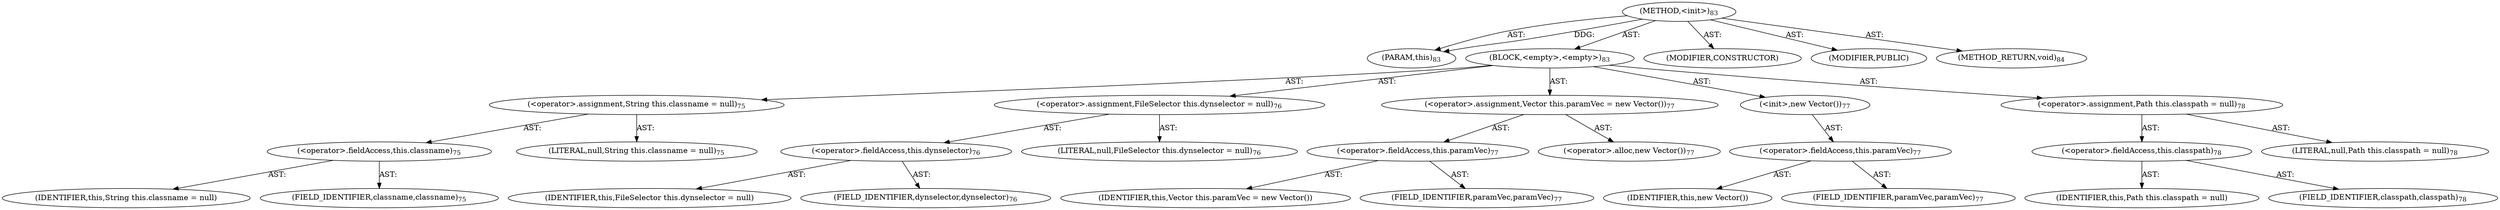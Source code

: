 digraph "&lt;init&gt;" {  
"111669149696" [label = <(METHOD,&lt;init&gt;)<SUB>83</SUB>> ]
"115964116999" [label = <(PARAM,this)<SUB>83</SUB>> ]
"25769803776" [label = <(BLOCK,&lt;empty&gt;,&lt;empty&gt;)<SUB>83</SUB>> ]
"30064771072" [label = <(&lt;operator&gt;.assignment,String this.classname = null)<SUB>75</SUB>> ]
"30064771073" [label = <(&lt;operator&gt;.fieldAccess,this.classname)<SUB>75</SUB>> ]
"68719476762" [label = <(IDENTIFIER,this,String this.classname = null)> ]
"55834574848" [label = <(FIELD_IDENTIFIER,classname,classname)<SUB>75</SUB>> ]
"90194313216" [label = <(LITERAL,null,String this.classname = null)<SUB>75</SUB>> ]
"30064771074" [label = <(&lt;operator&gt;.assignment,FileSelector this.dynselector = null)<SUB>76</SUB>> ]
"30064771075" [label = <(&lt;operator&gt;.fieldAccess,this.dynselector)<SUB>76</SUB>> ]
"68719476763" [label = <(IDENTIFIER,this,FileSelector this.dynselector = null)> ]
"55834574849" [label = <(FIELD_IDENTIFIER,dynselector,dynselector)<SUB>76</SUB>> ]
"90194313217" [label = <(LITERAL,null,FileSelector this.dynselector = null)<SUB>76</SUB>> ]
"30064771076" [label = <(&lt;operator&gt;.assignment,Vector this.paramVec = new Vector())<SUB>77</SUB>> ]
"30064771077" [label = <(&lt;operator&gt;.fieldAccess,this.paramVec)<SUB>77</SUB>> ]
"68719476764" [label = <(IDENTIFIER,this,Vector this.paramVec = new Vector())> ]
"55834574850" [label = <(FIELD_IDENTIFIER,paramVec,paramVec)<SUB>77</SUB>> ]
"30064771078" [label = <(&lt;operator&gt;.alloc,new Vector())<SUB>77</SUB>> ]
"30064771079" [label = <(&lt;init&gt;,new Vector())<SUB>77</SUB>> ]
"30064771080" [label = <(&lt;operator&gt;.fieldAccess,this.paramVec)<SUB>77</SUB>> ]
"68719476765" [label = <(IDENTIFIER,this,new Vector())> ]
"55834574851" [label = <(FIELD_IDENTIFIER,paramVec,paramVec)<SUB>77</SUB>> ]
"30064771081" [label = <(&lt;operator&gt;.assignment,Path this.classpath = null)<SUB>78</SUB>> ]
"30064771082" [label = <(&lt;operator&gt;.fieldAccess,this.classpath)<SUB>78</SUB>> ]
"68719476766" [label = <(IDENTIFIER,this,Path this.classpath = null)> ]
"55834574852" [label = <(FIELD_IDENTIFIER,classpath,classpath)<SUB>78</SUB>> ]
"90194313218" [label = <(LITERAL,null,Path this.classpath = null)<SUB>78</SUB>> ]
"133143986180" [label = <(MODIFIER,CONSTRUCTOR)> ]
"133143986181" [label = <(MODIFIER,PUBLIC)> ]
"128849018880" [label = <(METHOD_RETURN,void)<SUB>84</SUB>> ]
  "111669149696" -> "115964116999"  [ label = "AST: "] 
  "111669149696" -> "25769803776"  [ label = "AST: "] 
  "111669149696" -> "133143986180"  [ label = "AST: "] 
  "111669149696" -> "133143986181"  [ label = "AST: "] 
  "111669149696" -> "128849018880"  [ label = "AST: "] 
  "25769803776" -> "30064771072"  [ label = "AST: "] 
  "25769803776" -> "30064771074"  [ label = "AST: "] 
  "25769803776" -> "30064771076"  [ label = "AST: "] 
  "25769803776" -> "30064771079"  [ label = "AST: "] 
  "25769803776" -> "30064771081"  [ label = "AST: "] 
  "30064771072" -> "30064771073"  [ label = "AST: "] 
  "30064771072" -> "90194313216"  [ label = "AST: "] 
  "30064771073" -> "68719476762"  [ label = "AST: "] 
  "30064771073" -> "55834574848"  [ label = "AST: "] 
  "30064771074" -> "30064771075"  [ label = "AST: "] 
  "30064771074" -> "90194313217"  [ label = "AST: "] 
  "30064771075" -> "68719476763"  [ label = "AST: "] 
  "30064771075" -> "55834574849"  [ label = "AST: "] 
  "30064771076" -> "30064771077"  [ label = "AST: "] 
  "30064771076" -> "30064771078"  [ label = "AST: "] 
  "30064771077" -> "68719476764"  [ label = "AST: "] 
  "30064771077" -> "55834574850"  [ label = "AST: "] 
  "30064771079" -> "30064771080"  [ label = "AST: "] 
  "30064771080" -> "68719476765"  [ label = "AST: "] 
  "30064771080" -> "55834574851"  [ label = "AST: "] 
  "30064771081" -> "30064771082"  [ label = "AST: "] 
  "30064771081" -> "90194313218"  [ label = "AST: "] 
  "30064771082" -> "68719476766"  [ label = "AST: "] 
  "30064771082" -> "55834574852"  [ label = "AST: "] 
  "111669149696" -> "115964116999"  [ label = "DDG: "] 
}
